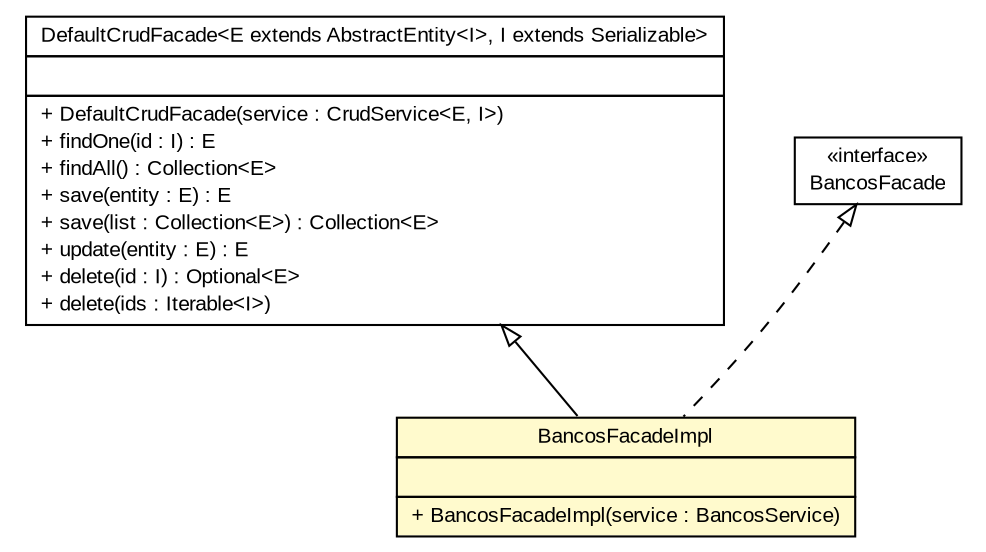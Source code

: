 #!/usr/local/bin/dot
#
# Class diagram 
# Generated by UMLGraph version R5_6 (http://www.umlgraph.org/)
#

digraph G {
	edge [fontname="arial",fontsize=10,labelfontname="arial",labelfontsize=10];
	node [fontname="arial",fontsize=10,shape=plaintext];
	nodesep=0.25;
	ranksep=0.5;
	// br.gov.to.sefaz.business.facade.impl.DefaultCrudFacade<E extends br.gov.to.sefaz.persistence.entity.AbstractEntity<I>, I extends java.io.Serializable>
	c240194 [label=<<table title="br.gov.to.sefaz.business.facade.impl.DefaultCrudFacade" border="0" cellborder="1" cellspacing="0" cellpadding="2" port="p" href="../../../../../business/facade/impl/DefaultCrudFacade.html">
		<tr><td><table border="0" cellspacing="0" cellpadding="1">
<tr><td align="center" balign="center"> DefaultCrudFacade&lt;E extends AbstractEntity&lt;I&gt;, I extends Serializable&gt; </td></tr>
		</table></td></tr>
		<tr><td><table border="0" cellspacing="0" cellpadding="1">
<tr><td align="left" balign="left">  </td></tr>
		</table></td></tr>
		<tr><td><table border="0" cellspacing="0" cellpadding="1">
<tr><td align="left" balign="left"> + DefaultCrudFacade(service : CrudService&lt;E, I&gt;) </td></tr>
<tr><td align="left" balign="left"> + findOne(id : I) : E </td></tr>
<tr><td align="left" balign="left"> + findAll() : Collection&lt;E&gt; </td></tr>
<tr><td align="left" balign="left"> + save(entity : E) : E </td></tr>
<tr><td align="left" balign="left"> + save(list : Collection&lt;E&gt;) : Collection&lt;E&gt; </td></tr>
<tr><td align="left" balign="left"> + update(entity : E) : E </td></tr>
<tr><td align="left" balign="left"> + delete(id : I) : Optional&lt;E&gt; </td></tr>
<tr><td align="left" balign="left"> + delete(ids : Iterable&lt;I&gt;) </td></tr>
		</table></td></tr>
		</table>>, URL="../../../../../business/facade/impl/DefaultCrudFacade.html", fontname="arial", fontcolor="black", fontsize=10.0];
	// br.gov.to.sefaz.arr.parametros.business.facade.BancosFacade
	c240536 [label=<<table title="br.gov.to.sefaz.arr.parametros.business.facade.BancosFacade" border="0" cellborder="1" cellspacing="0" cellpadding="2" port="p" href="../BancosFacade.html">
		<tr><td><table border="0" cellspacing="0" cellpadding="1">
<tr><td align="center" balign="center"> &#171;interface&#187; </td></tr>
<tr><td align="center" balign="center"> BancosFacade </td></tr>
		</table></td></tr>
		</table>>, URL="../BancosFacade.html", fontname="arial", fontcolor="black", fontsize=10.0];
	// br.gov.to.sefaz.arr.parametros.business.facade.impl.BancosFacadeImpl
	c240546 [label=<<table title="br.gov.to.sefaz.arr.parametros.business.facade.impl.BancosFacadeImpl" border="0" cellborder="1" cellspacing="0" cellpadding="2" port="p" bgcolor="lemonChiffon" href="./BancosFacadeImpl.html">
		<tr><td><table border="0" cellspacing="0" cellpadding="1">
<tr><td align="center" balign="center"> BancosFacadeImpl </td></tr>
		</table></td></tr>
		<tr><td><table border="0" cellspacing="0" cellpadding="1">
<tr><td align="left" balign="left">  </td></tr>
		</table></td></tr>
		<tr><td><table border="0" cellspacing="0" cellpadding="1">
<tr><td align="left" balign="left"> + BancosFacadeImpl(service : BancosService) </td></tr>
		</table></td></tr>
		</table>>, URL="./BancosFacadeImpl.html", fontname="arial", fontcolor="black", fontsize=10.0];
	//br.gov.to.sefaz.arr.parametros.business.facade.impl.BancosFacadeImpl extends br.gov.to.sefaz.business.facade.impl.DefaultCrudFacade<br.gov.to.sefaz.arr.persistence.entity.Bancos, java.lang.Integer>
	c240194:p -> c240546:p [dir=back,arrowtail=empty];
	//br.gov.to.sefaz.arr.parametros.business.facade.impl.BancosFacadeImpl implements br.gov.to.sefaz.arr.parametros.business.facade.BancosFacade
	c240536:p -> c240546:p [dir=back,arrowtail=empty,style=dashed];
}

